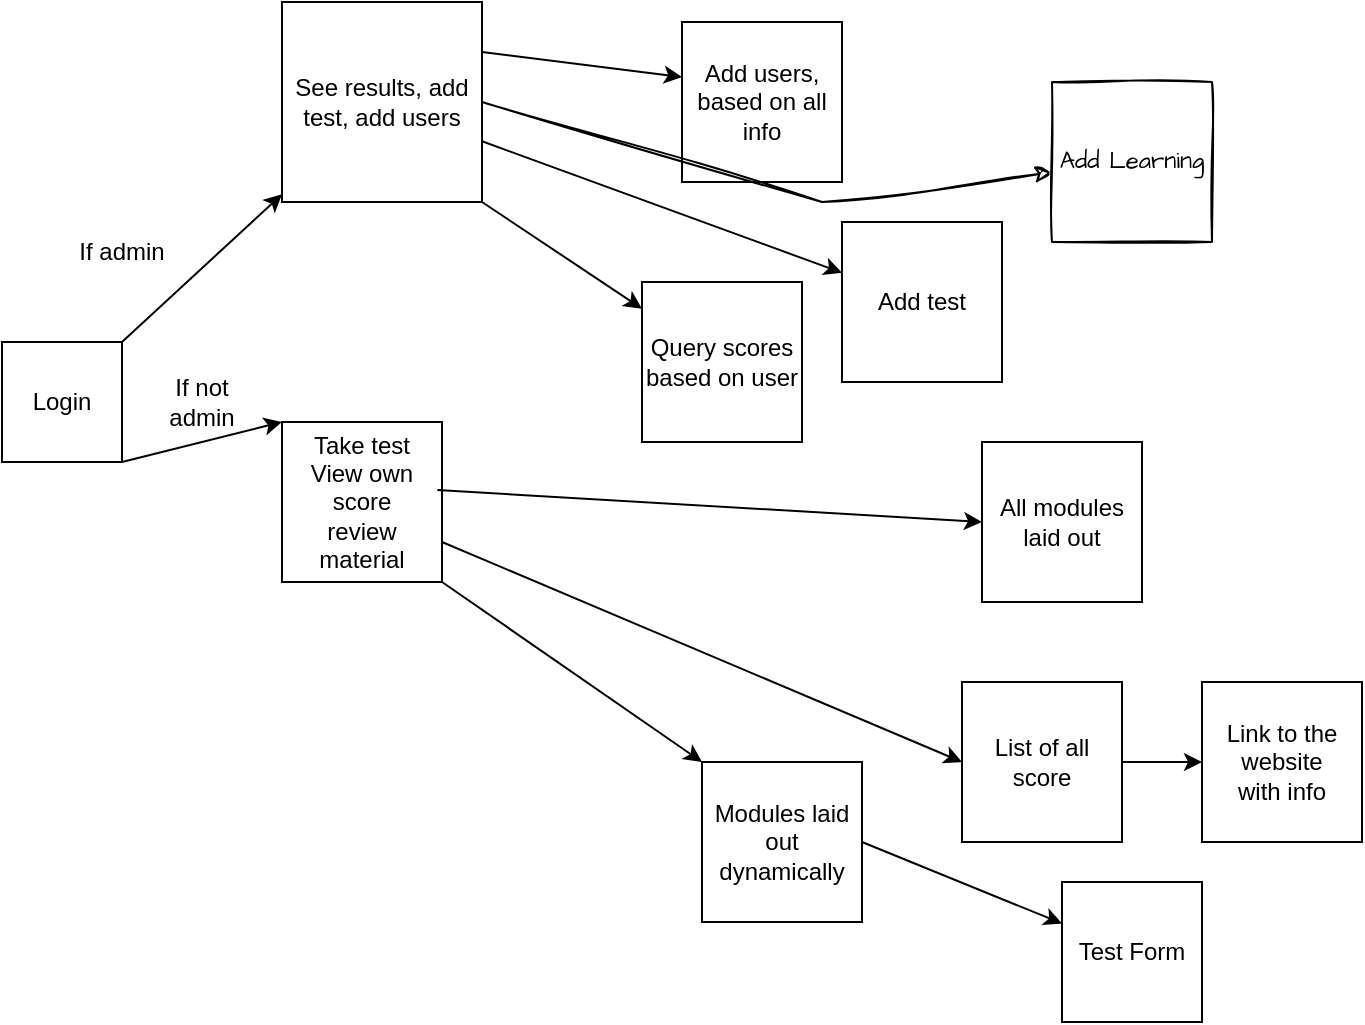 <mxfile version="25.0.2">
  <diagram name="Page-1" id="IRJB8RErmLvhsJDjG2P8">
    <mxGraphModel dx="780" dy="372" grid="1" gridSize="10" guides="1" tooltips="1" connect="1" arrows="1" fold="1" page="1" pageScale="1" pageWidth="850" pageHeight="1100" math="0" shadow="0">
      <root>
        <mxCell id="0" />
        <mxCell id="1" parent="0" />
        <mxCell id="mJm9HxdQ6pmBNRCwMj_u-1" value="Login" style="whiteSpace=wrap;html=1;aspect=fixed;" parent="1" vertex="1">
          <mxGeometry x="120" y="170" width="60" height="60" as="geometry" />
        </mxCell>
        <mxCell id="mJm9HxdQ6pmBNRCwMj_u-2" value="" style="endArrow=classic;html=1;rounded=0;exitX=1;exitY=0;exitDx=0;exitDy=0;" parent="1" source="mJm9HxdQ6pmBNRCwMj_u-1" target="mJm9HxdQ6pmBNRCwMj_u-3" edge="1">
          <mxGeometry width="50" height="50" relative="1" as="geometry">
            <mxPoint x="260" y="230" as="sourcePoint" />
            <mxPoint x="300" y="60" as="targetPoint" />
          </mxGeometry>
        </mxCell>
        <mxCell id="mJm9HxdQ6pmBNRCwMj_u-3" value="See results, add test, add users" style="whiteSpace=wrap;html=1;aspect=fixed;" parent="1" vertex="1">
          <mxGeometry x="260" width="100" height="100" as="geometry" />
        </mxCell>
        <mxCell id="mJm9HxdQ6pmBNRCwMj_u-4" value="Take test&lt;div&gt;View own score&lt;/div&gt;&lt;div&gt;review material&lt;/div&gt;" style="whiteSpace=wrap;html=1;aspect=fixed;" parent="1" vertex="1">
          <mxGeometry x="260" y="210" width="80" height="80" as="geometry" />
        </mxCell>
        <mxCell id="mJm9HxdQ6pmBNRCwMj_u-5" value="" style="endArrow=classic;html=1;rounded=0;exitX=1;exitY=1;exitDx=0;exitDy=0;entryX=0;entryY=0;entryDx=0;entryDy=0;" parent="1" source="mJm9HxdQ6pmBNRCwMj_u-1" target="mJm9HxdQ6pmBNRCwMj_u-4" edge="1">
          <mxGeometry width="50" height="50" relative="1" as="geometry">
            <mxPoint x="260" y="210" as="sourcePoint" />
            <mxPoint x="310" y="160" as="targetPoint" />
          </mxGeometry>
        </mxCell>
        <mxCell id="mJm9HxdQ6pmBNRCwMj_u-7" value="If admin" style="text;html=1;align=center;verticalAlign=middle;whiteSpace=wrap;rounded=0;" parent="1" vertex="1">
          <mxGeometry x="150" y="110" width="60" height="30" as="geometry" />
        </mxCell>
        <mxCell id="mJm9HxdQ6pmBNRCwMj_u-8" value="If not admin" style="text;html=1;align=center;verticalAlign=middle;whiteSpace=wrap;rounded=0;" parent="1" vertex="1">
          <mxGeometry x="190" y="185" width="60" height="30" as="geometry" />
        </mxCell>
        <mxCell id="mJm9HxdQ6pmBNRCwMj_u-9" value="" style="endArrow=classic;html=1;rounded=0;exitX=1;exitY=1;exitDx=0;exitDy=0;" parent="1" source="mJm9HxdQ6pmBNRCwMj_u-4" edge="1">
          <mxGeometry width="50" height="50" relative="1" as="geometry">
            <mxPoint x="250" y="350" as="sourcePoint" />
            <mxPoint x="470" y="380" as="targetPoint" />
          </mxGeometry>
        </mxCell>
        <mxCell id="mJm9HxdQ6pmBNRCwMj_u-12" value="Modules laid out dynamically" style="whiteSpace=wrap;html=1;aspect=fixed;" parent="1" vertex="1">
          <mxGeometry x="470" y="380" width="80" height="80" as="geometry" />
        </mxCell>
        <mxCell id="mJm9HxdQ6pmBNRCwMj_u-13" value="" style="endArrow=classic;html=1;rounded=0;exitX=1;exitY=0.5;exitDx=0;exitDy=0;" parent="1" source="mJm9HxdQ6pmBNRCwMj_u-12" target="mJm9HxdQ6pmBNRCwMj_u-14" edge="1">
          <mxGeometry width="50" height="50" relative="1" as="geometry">
            <mxPoint x="570" y="420" as="sourcePoint" />
            <mxPoint x="660" y="420" as="targetPoint" />
          </mxGeometry>
        </mxCell>
        <mxCell id="mJm9HxdQ6pmBNRCwMj_u-14" value="Test Form" style="rounded=0;whiteSpace=wrap;html=1;" parent="1" vertex="1">
          <mxGeometry x="650" y="440" width="70" height="70" as="geometry" />
        </mxCell>
        <mxCell id="mJm9HxdQ6pmBNRCwMj_u-15" value="" style="endArrow=classic;html=1;rounded=0;exitX=0.971;exitY=0.425;exitDx=0;exitDy=0;exitPerimeter=0;entryX=0;entryY=0.5;entryDx=0;entryDy=0;" parent="1" source="mJm9HxdQ6pmBNRCwMj_u-4" target="mJm9HxdQ6pmBNRCwMj_u-18" edge="1">
          <mxGeometry width="50" height="50" relative="1" as="geometry">
            <mxPoint x="510" y="350" as="sourcePoint" />
            <mxPoint x="500" y="280" as="targetPoint" />
          </mxGeometry>
        </mxCell>
        <mxCell id="mJm9HxdQ6pmBNRCwMj_u-16" value="List of all score" style="whiteSpace=wrap;html=1;aspect=fixed;" parent="1" vertex="1">
          <mxGeometry x="600" y="340" width="80" height="80" as="geometry" />
        </mxCell>
        <mxCell id="mJm9HxdQ6pmBNRCwMj_u-17" value="" style="endArrow=classic;html=1;rounded=0;exitX=1;exitY=0.75;exitDx=0;exitDy=0;" parent="1" source="mJm9HxdQ6pmBNRCwMj_u-4" edge="1">
          <mxGeometry width="50" height="50" relative="1" as="geometry">
            <mxPoint x="510" y="350" as="sourcePoint" />
            <mxPoint x="600" y="380" as="targetPoint" />
          </mxGeometry>
        </mxCell>
        <mxCell id="mJm9HxdQ6pmBNRCwMj_u-18" value="All modules laid out" style="whiteSpace=wrap;html=1;aspect=fixed;" parent="1" vertex="1">
          <mxGeometry x="610" y="220" width="80" height="80" as="geometry" />
        </mxCell>
        <mxCell id="mJm9HxdQ6pmBNRCwMj_u-19" value="" style="endArrow=classic;html=1;rounded=0;" parent="1" target="mJm9HxdQ6pmBNRCwMj_u-20" edge="1">
          <mxGeometry width="50" height="50" relative="1" as="geometry">
            <mxPoint x="680" y="380" as="sourcePoint" />
            <mxPoint x="760" y="380" as="targetPoint" />
          </mxGeometry>
        </mxCell>
        <mxCell id="mJm9HxdQ6pmBNRCwMj_u-20" value="Link to the website&lt;div&gt;with info&lt;/div&gt;" style="whiteSpace=wrap;html=1;aspect=fixed;" parent="1" vertex="1">
          <mxGeometry x="720" y="340" width="80" height="80" as="geometry" />
        </mxCell>
        <mxCell id="mJm9HxdQ6pmBNRCwMj_u-21" value="" style="endArrow=classic;html=1;rounded=0;exitX=1;exitY=1;exitDx=0;exitDy=0;" parent="1" source="mJm9HxdQ6pmBNRCwMj_u-3" target="mJm9HxdQ6pmBNRCwMj_u-22" edge="1">
          <mxGeometry width="50" height="50" relative="1" as="geometry">
            <mxPoint x="510" y="100" as="sourcePoint" />
            <mxPoint x="460" y="180" as="targetPoint" />
          </mxGeometry>
        </mxCell>
        <mxCell id="mJm9HxdQ6pmBNRCwMj_u-22" value="Query scores based on user" style="whiteSpace=wrap;html=1;aspect=fixed;" parent="1" vertex="1">
          <mxGeometry x="440" y="140" width="80" height="80" as="geometry" />
        </mxCell>
        <mxCell id="mJm9HxdQ6pmBNRCwMj_u-23" value="" style="endArrow=classic;html=1;rounded=0;exitX=0.997;exitY=0.695;exitDx=0;exitDy=0;exitPerimeter=0;" parent="1" source="mJm9HxdQ6pmBNRCwMj_u-3" target="mJm9HxdQ6pmBNRCwMj_u-24" edge="1">
          <mxGeometry width="50" height="50" relative="1" as="geometry">
            <mxPoint x="510" y="100" as="sourcePoint" />
            <mxPoint x="580" y="150" as="targetPoint" />
          </mxGeometry>
        </mxCell>
        <mxCell id="mJm9HxdQ6pmBNRCwMj_u-24" value="Add test" style="whiteSpace=wrap;html=1;aspect=fixed;" parent="1" vertex="1">
          <mxGeometry x="540" y="110" width="80" height="80" as="geometry" />
        </mxCell>
        <mxCell id="mJm9HxdQ6pmBNRCwMj_u-25" value="" style="endArrow=classic;html=1;rounded=0;exitX=1;exitY=0.25;exitDx=0;exitDy=0;" parent="1" source="mJm9HxdQ6pmBNRCwMj_u-3" edge="1">
          <mxGeometry width="50" height="50" relative="1" as="geometry">
            <mxPoint x="510" y="100" as="sourcePoint" />
            <mxPoint x="460" y="37.5" as="targetPoint" />
          </mxGeometry>
        </mxCell>
        <mxCell id="mJm9HxdQ6pmBNRCwMj_u-27" value="Add users, based on all&lt;div&gt;info&lt;/div&gt;" style="whiteSpace=wrap;html=1;aspect=fixed;" parent="1" vertex="1">
          <mxGeometry x="460" y="10" width="80" height="80" as="geometry" />
        </mxCell>
        <mxCell id="jHCUj2VxnOvf0VKTngDg-1" value="" style="endArrow=classic;html=1;rounded=0;sketch=1;hachureGap=4;jiggle=2;curveFitting=1;fontFamily=Architects Daughter;fontSource=https%3A%2F%2Ffonts.googleapis.com%2Fcss%3Ffamily%3DArchitects%2BDaughter;exitX=1;exitY=0.5;exitDx=0;exitDy=0;" edge="1" parent="1" source="mJm9HxdQ6pmBNRCwMj_u-3" target="jHCUj2VxnOvf0VKTngDg-2">
          <mxGeometry width="50" height="50" relative="1" as="geometry">
            <mxPoint x="430" y="250" as="sourcePoint" />
            <mxPoint x="690" y="80" as="targetPoint" />
            <Array as="points">
              <mxPoint x="530" y="100" />
            </Array>
          </mxGeometry>
        </mxCell>
        <mxCell id="jHCUj2VxnOvf0VKTngDg-2" value="Add Learning" style="whiteSpace=wrap;html=1;aspect=fixed;sketch=1;hachureGap=4;jiggle=2;curveFitting=1;fontFamily=Architects Daughter;fontSource=https%3A%2F%2Ffonts.googleapis.com%2Fcss%3Ffamily%3DArchitects%2BDaughter;" vertex="1" parent="1">
          <mxGeometry x="645" y="40" width="80" height="80" as="geometry" />
        </mxCell>
      </root>
    </mxGraphModel>
  </diagram>
</mxfile>
